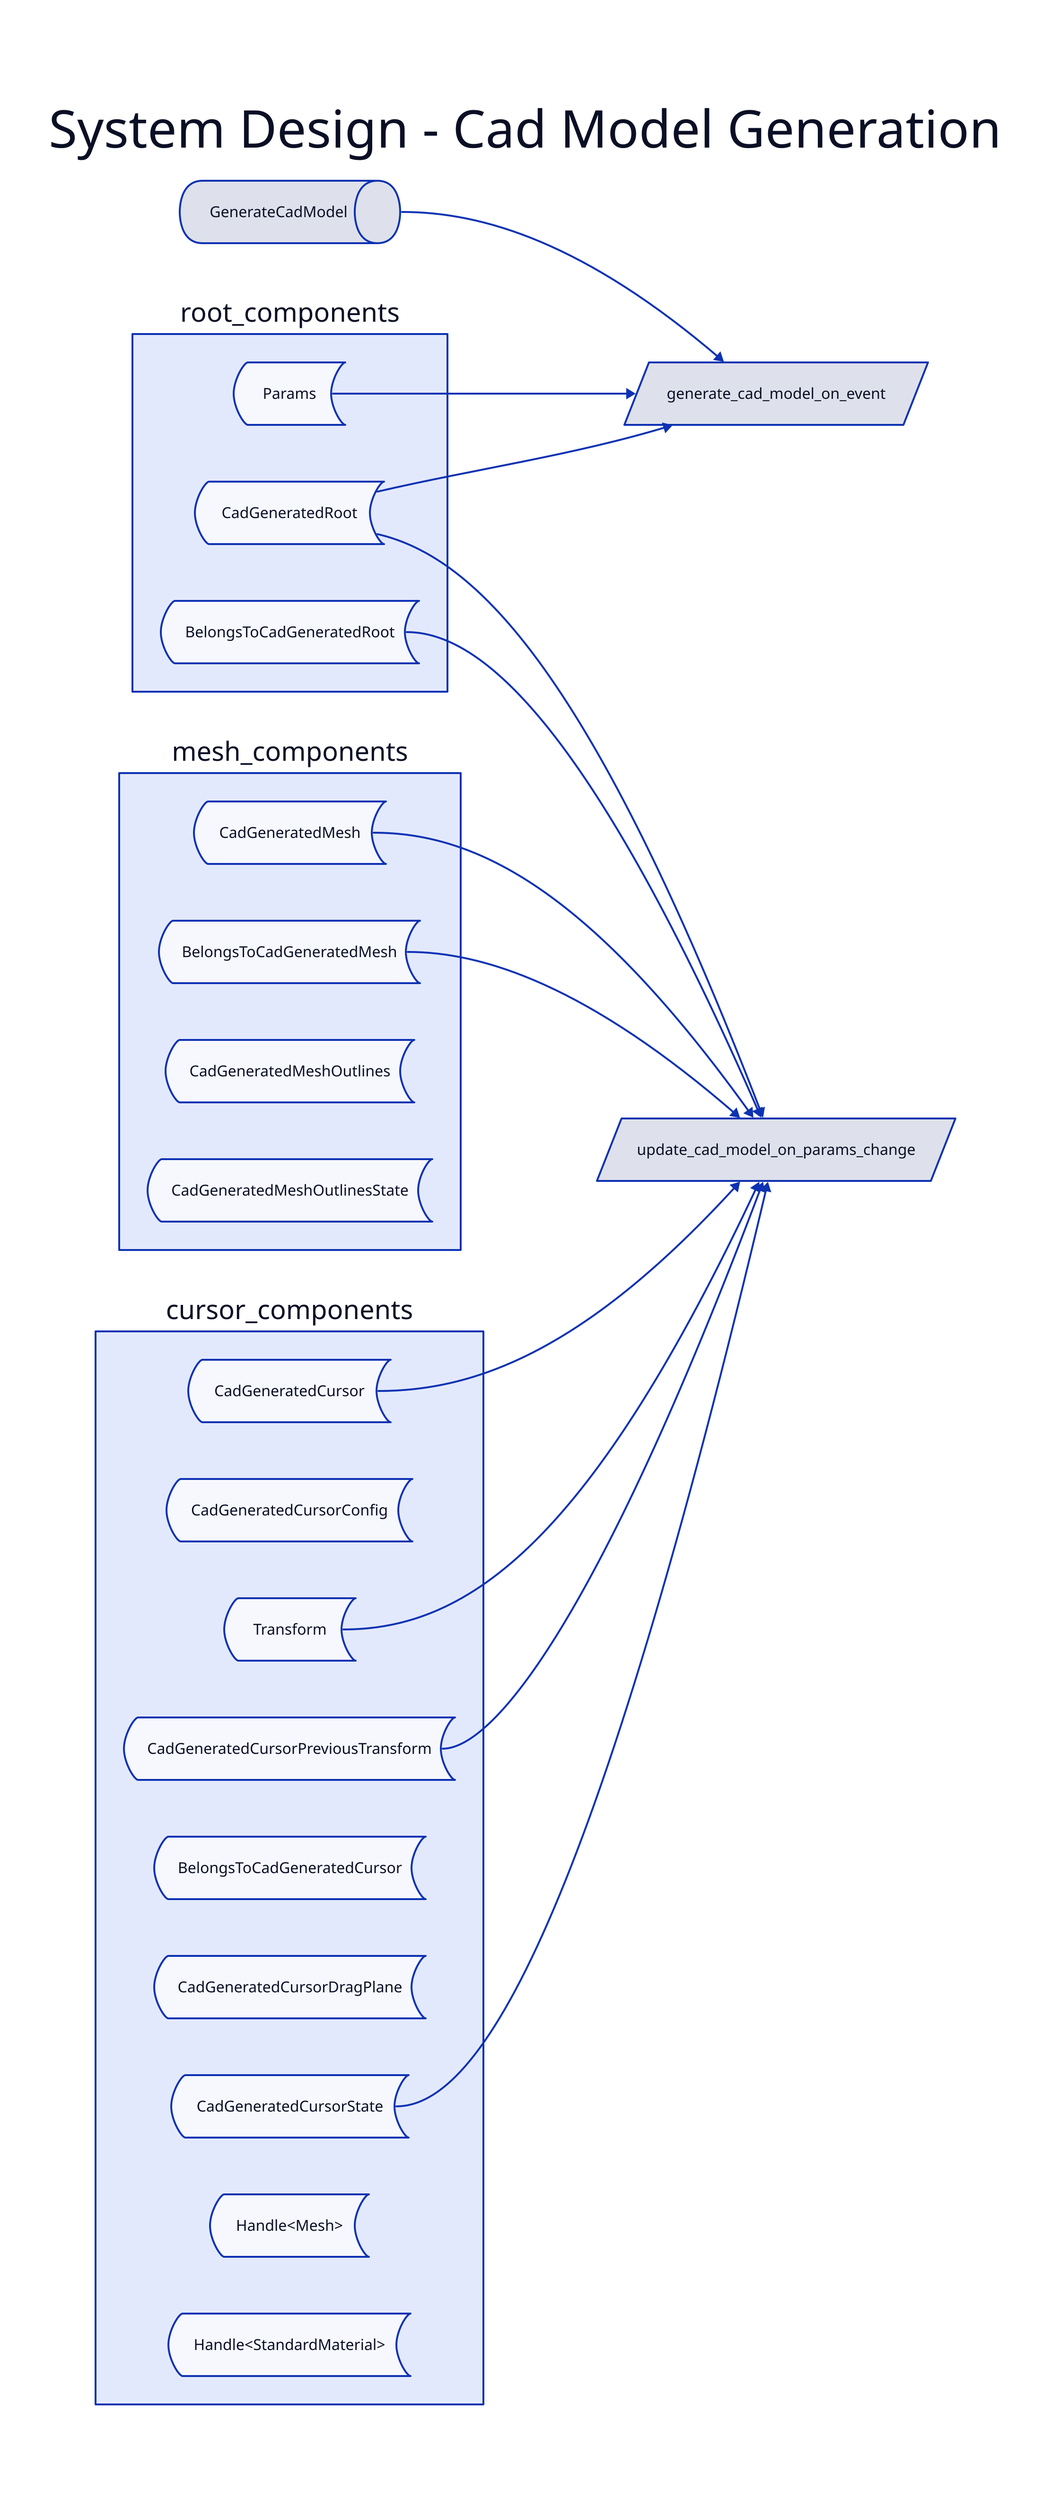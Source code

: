 # System design for the distributing CAD model generation
#
# Optimising for parallism and speed.

# diagram settings...
direction: right

# heading...
System Design - Cad Model Generation: {
  shape: text
  near: top-center
  style: {
    font-size: 55
  }
}

# components used in cad generation...

root_components: {
  Params: {
    shape: stored_data
  }

  CadGeneratedRoot: {
    shape: stored_data
  }

  BelongsToCadGeneratedRoot: {
    shape: stored_data
  }
}

mesh_components: {
  CadGeneratedMesh: {
    shape: stored_data
  }

  BelongsToCadGeneratedMesh: {
    shape: stored_data
  }

  CadGeneratedMeshOutlines: {
    shape: stored_data
  }

  CadGeneratedMeshOutlinesState: {
    shape: stored_data
  }
}

cursor_components: {
  CadGeneratedCursor: {
    shape: stored_data
  }

  CadGeneratedCursorConfig: {
    shape: stored_data
  }

  CadGeneratedCursorState: {
    shape: stored_data
  }

  CadGeneratedCursorPreviousTransform: {
    shape: stored_data
  }

  BelongsToCadGeneratedCursor: {
    shape: stored_data
  }

  CadGeneratedCursorDragPlane: {
    shape: stored_data
  }

  # native...

  Transform: {
    shape: stored_data
  }

  'Handle<Mesh>': {
    shape: stored_data
  }

  'Handle<StandardMaterial>': {
    shape: stored_data
  }
}

# evenst used in cad generation...

GenerateCadModel: {
  shape: queue
}

# systems used in cad generation...

generate_cad_model_on_event: {
  shape: parallelogram
}

update_cad_model_on_params_change: {
  shape: parallelogram
}

# connections...

# event...
GenerateCadModel -> generate_cad_model_on_event
# root...
root_components.Params -> generate_cad_model_on_event
root_components.CadGeneratedRoot -> generate_cad_model_on_event

# root..
root_components.CadGeneratedRoot -> update_cad_model_on_params_change
root_components.BelongsToCadGeneratedRoot -> update_cad_model_on_params_change
# mesh...
mesh_components.CadGeneratedMesh -> update_cad_model_on_params_change
mesh_components.BelongsToCadGeneratedMesh -> update_cad_model_on_params_change
# cursor
cursor_components.CadGeneratedCursor -> update_cad_model_on_params_change
cursor_components.Transform -> update_cad_model_on_params_change
cursor_components.CadGeneratedCursorPreviousTransform -> update_cad_model_on_params_change
cursor_components.CadGeneratedCursorState -> update_cad_model_on_params_change
